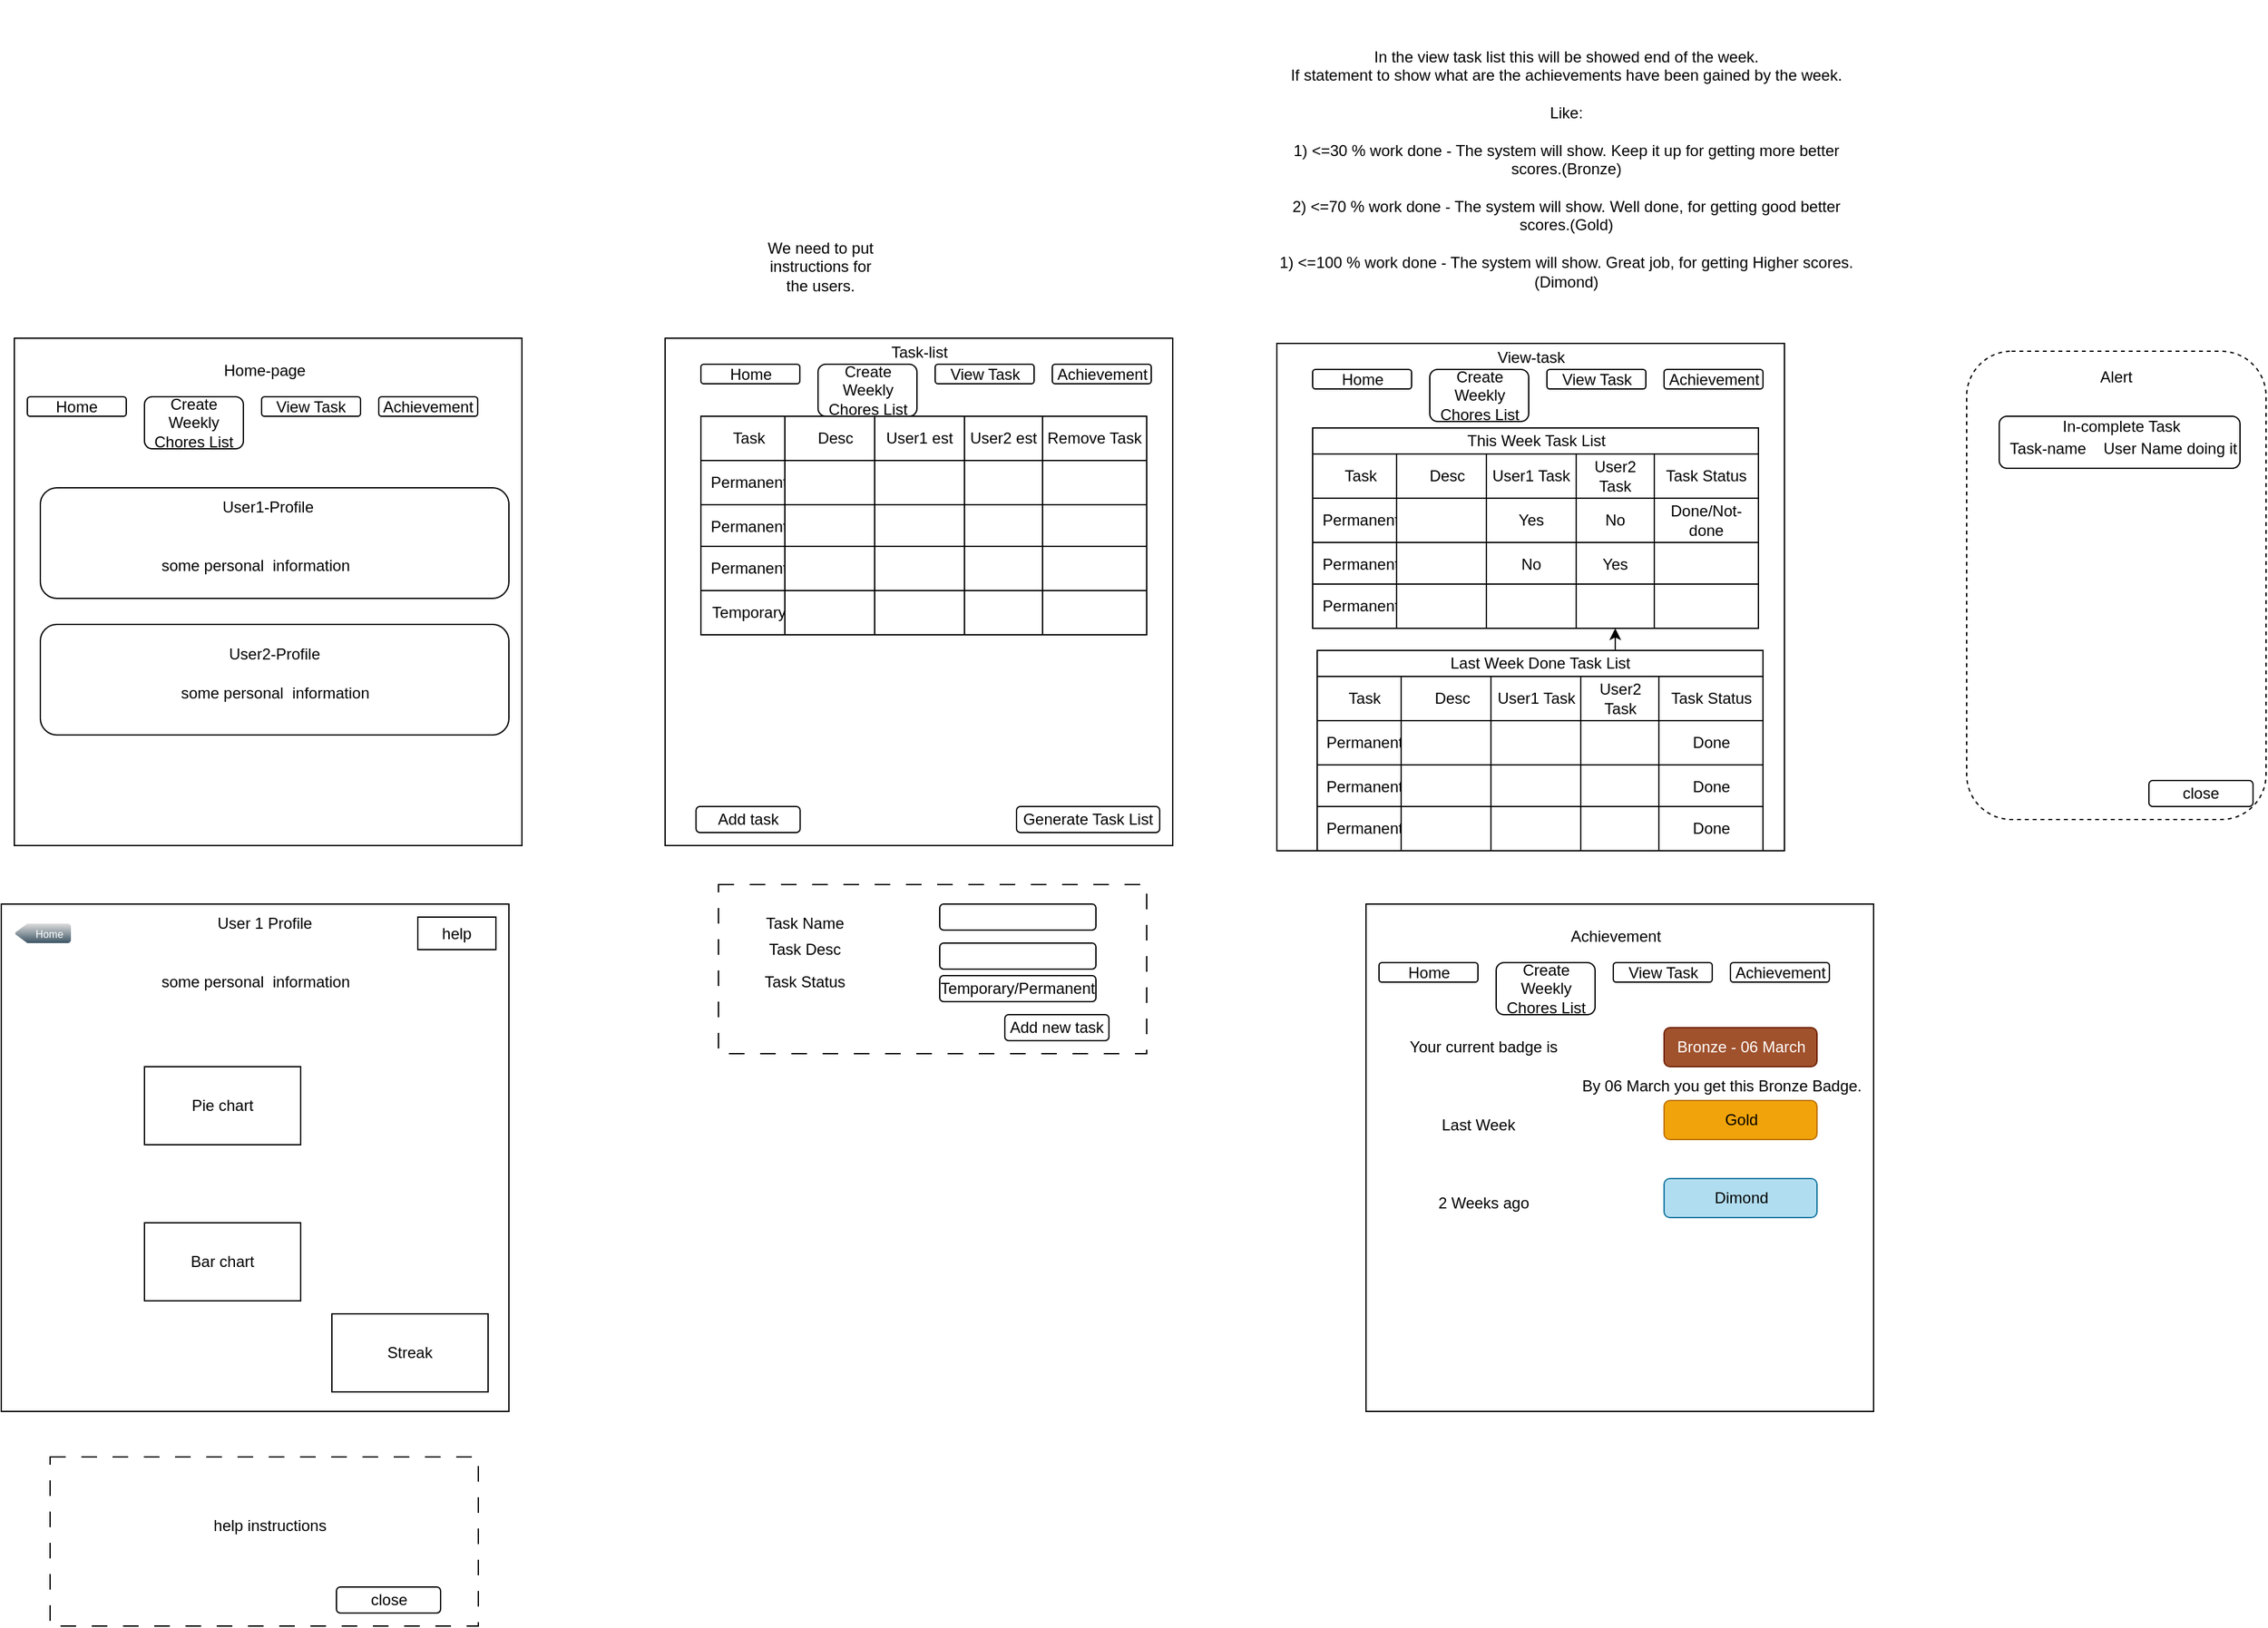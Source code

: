 <mxfile version="21.0.2" type="device"><diagram name="Page-1" id="3wJAoWSOx6QYY3Pvcc9u"><mxGraphModel dx="794" dy="1694" grid="1" gridSize="10" guides="1" tooltips="1" connect="1" arrows="1" fold="1" page="1" pageScale="1" pageWidth="827" pageHeight="1169" math="0" shadow="0"><root><mxCell id="0"/><mxCell id="1" parent="0"/><mxCell id="VqaUVUZdWkBCZ70Wt7m--1" value="" style="whiteSpace=wrap;html=1;aspect=fixed;fontStyle=1" parent="1" vertex="1"><mxGeometry x="160" y="120" width="390" height="390" as="geometry"/></mxCell><mxCell id="VqaUVUZdWkBCZ70Wt7m--2" value="" style="whiteSpace=wrap;html=1;aspect=fixed;" parent="1" vertex="1"><mxGeometry x="660" y="120" width="390" height="390" as="geometry"/></mxCell><mxCell id="VqaUVUZdWkBCZ70Wt7m--3" value="Home-page" style="text;html=1;strokeColor=none;fillColor=none;align=center;verticalAlign=middle;whiteSpace=wrap;rounded=0;" parent="1" vertex="1"><mxGeometry x="304.5" y="130" width="95" height="30" as="geometry"/></mxCell><mxCell id="VqaUVUZdWkBCZ70Wt7m--4" value="Task-list" style="text;html=1;strokeColor=none;fillColor=none;align=center;verticalAlign=middle;whiteSpace=wrap;rounded=0;" parent="1" vertex="1"><mxGeometry x="807.5" y="116" width="95" height="30" as="geometry"/></mxCell><mxCell id="VqaUVUZdWkBCZ70Wt7m--6" value="Task" style="rounded=0;whiteSpace=wrap;html=1;" parent="1" vertex="1"><mxGeometry x="687.5" y="180" width="72.5" height="34" as="geometry"/></mxCell><mxCell id="VqaUVUZdWkBCZ70Wt7m--8" value="Desc" style="rounded=0;whiteSpace=wrap;html=1;" parent="1" vertex="1"><mxGeometry x="752" y="180" width="78" height="34" as="geometry"/></mxCell><mxCell id="VqaUVUZdWkBCZ70Wt7m--9" value="User1 est" style="rounded=0;whiteSpace=wrap;html=1;" parent="1" vertex="1"><mxGeometry x="821" y="180" width="69" height="34" as="geometry"/></mxCell><mxCell id="VqaUVUZdWkBCZ70Wt7m--10" value="User2 est" style="rounded=0;whiteSpace=wrap;html=1;" parent="1" vertex="1"><mxGeometry x="890" y="180" width="60" height="34" as="geometry"/></mxCell><mxCell id="VqaUVUZdWkBCZ70Wt7m--11" value="Remove Task" style="rounded=0;whiteSpace=wrap;html=1;" parent="1" vertex="1"><mxGeometry x="950" y="180" width="80" height="34" as="geometry"/></mxCell><mxCell id="VqaUVUZdWkBCZ70Wt7m--13" value="Permanent" style="rounded=0;whiteSpace=wrap;html=1;" parent="1" vertex="1"><mxGeometry x="687.5" y="214" width="72.5" height="34" as="geometry"/></mxCell><mxCell id="VqaUVUZdWkBCZ70Wt7m--14" value="" style="rounded=0;whiteSpace=wrap;html=1;" parent="1" vertex="1"><mxGeometry x="752" y="214" width="78" height="34" as="geometry"/></mxCell><mxCell id="VqaUVUZdWkBCZ70Wt7m--15" value="" style="rounded=0;whiteSpace=wrap;html=1;" parent="1" vertex="1"><mxGeometry x="821" y="214" width="69" height="34" as="geometry"/></mxCell><mxCell id="VqaUVUZdWkBCZ70Wt7m--16" value="" style="rounded=0;whiteSpace=wrap;html=1;" parent="1" vertex="1"><mxGeometry x="890" y="214" width="60" height="34" as="geometry"/></mxCell><mxCell id="VqaUVUZdWkBCZ70Wt7m--17" value="" style="rounded=0;whiteSpace=wrap;html=1;" parent="1" vertex="1"><mxGeometry x="950" y="214" width="80" height="34" as="geometry"/></mxCell><mxCell id="VqaUVUZdWkBCZ70Wt7m--18" value="Permanent" style="rounded=0;whiteSpace=wrap;html=1;" parent="1" vertex="1"><mxGeometry x="687.5" y="248" width="72.5" height="34" as="geometry"/></mxCell><mxCell id="VqaUVUZdWkBCZ70Wt7m--19" value="" style="rounded=0;whiteSpace=wrap;html=1;" parent="1" vertex="1"><mxGeometry x="752" y="248" width="78" height="34" as="geometry"/></mxCell><mxCell id="VqaUVUZdWkBCZ70Wt7m--20" value="" style="rounded=0;whiteSpace=wrap;html=1;" parent="1" vertex="1"><mxGeometry x="821" y="248" width="69" height="34" as="geometry"/></mxCell><mxCell id="VqaUVUZdWkBCZ70Wt7m--21" value="" style="rounded=0;whiteSpace=wrap;html=1;" parent="1" vertex="1"><mxGeometry x="890" y="248" width="60" height="34" as="geometry"/></mxCell><mxCell id="VqaUVUZdWkBCZ70Wt7m--22" value="" style="rounded=0;whiteSpace=wrap;html=1;" parent="1" vertex="1"><mxGeometry x="950" y="248" width="80" height="34" as="geometry"/></mxCell><mxCell id="VqaUVUZdWkBCZ70Wt7m--23" value="Permanent" style="rounded=0;whiteSpace=wrap;html=1;" parent="1" vertex="1"><mxGeometry x="687.5" y="280" width="72.5" height="34" as="geometry"/></mxCell><mxCell id="VqaUVUZdWkBCZ70Wt7m--24" value="" style="rounded=0;whiteSpace=wrap;html=1;" parent="1" vertex="1"><mxGeometry x="752" y="280" width="78" height="34" as="geometry"/></mxCell><mxCell id="VqaUVUZdWkBCZ70Wt7m--25" value="" style="rounded=0;whiteSpace=wrap;html=1;" parent="1" vertex="1"><mxGeometry x="821" y="280" width="69" height="34" as="geometry"/></mxCell><mxCell id="VqaUVUZdWkBCZ70Wt7m--26" value="" style="rounded=0;whiteSpace=wrap;html=1;" parent="1" vertex="1"><mxGeometry x="890" y="280" width="60" height="34" as="geometry"/></mxCell><mxCell id="VqaUVUZdWkBCZ70Wt7m--27" value="" style="rounded=0;whiteSpace=wrap;html=1;" parent="1" vertex="1"><mxGeometry x="950" y="280" width="80" height="34" as="geometry"/></mxCell><mxCell id="VqaUVUZdWkBCZ70Wt7m--28" value="" style="shape=image;html=1;verticalAlign=top;verticalLabelPosition=bottom;labelBackgroundColor=#ffffff;imageAspect=0;aspect=fixed;image=https://cdn4.iconfinder.com/data/icons/essentials-74/24/013_-_Trash-128.png" parent="1" vertex="1"><mxGeometry x="976" y="217" width="28" height="28" as="geometry"/></mxCell><mxCell id="VqaUVUZdWkBCZ70Wt7m--29" value="Add task" style="rounded=1;whiteSpace=wrap;html=1;" parent="1" vertex="1"><mxGeometry x="683.75" y="480" width="80" height="20" as="geometry"/></mxCell><mxCell id="VqaUVUZdWkBCZ70Wt7m--37" value="" style="rounded=0;whiteSpace=wrap;html=1;dashed=1;dashPattern=12 12;" parent="1" vertex="1"><mxGeometry x="701" y="540" width="329" height="130" as="geometry"/></mxCell><mxCell id="VqaUVUZdWkBCZ70Wt7m--35" value="" style="rounded=1;whiteSpace=wrap;html=1;" parent="1" vertex="1"><mxGeometry x="871" y="585" width="120" height="20" as="geometry"/></mxCell><mxCell id="VqaUVUZdWkBCZ70Wt7m--34" value="" style="rounded=1;whiteSpace=wrap;html=1;" parent="1" vertex="1"><mxGeometry x="871" y="555" width="120" height="20" as="geometry"/></mxCell><mxCell id="VqaUVUZdWkBCZ70Wt7m--32" value="Task Name" style="text;html=1;strokeColor=none;fillColor=none;align=center;verticalAlign=middle;whiteSpace=wrap;rounded=0;" parent="1" vertex="1"><mxGeometry x="711" y="555" width="112.5" height="30" as="geometry"/></mxCell><mxCell id="VqaUVUZdWkBCZ70Wt7m--36" value="Task Desc" style="text;html=1;strokeColor=none;fillColor=none;align=center;verticalAlign=middle;whiteSpace=wrap;rounded=0;" parent="1" vertex="1"><mxGeometry x="711" y="575" width="112.5" height="30" as="geometry"/></mxCell><mxCell id="VqaUVUZdWkBCZ70Wt7m--38" value="Add new task" style="rounded=1;whiteSpace=wrap;html=1;" parent="1" vertex="1"><mxGeometry x="921" y="640" width="80" height="20" as="geometry"/></mxCell><mxCell id="VqaUVUZdWkBCZ70Wt7m--39" value="Temporary" style="rounded=0;whiteSpace=wrap;html=1;" parent="1" vertex="1"><mxGeometry x="687.5" y="314" width="72.5" height="34" as="geometry"/></mxCell><mxCell id="VqaUVUZdWkBCZ70Wt7m--40" value="" style="rounded=0;whiteSpace=wrap;html=1;" parent="1" vertex="1"><mxGeometry x="752" y="314" width="78" height="34" as="geometry"/></mxCell><mxCell id="VqaUVUZdWkBCZ70Wt7m--41" value="" style="rounded=0;whiteSpace=wrap;html=1;" parent="1" vertex="1"><mxGeometry x="821" y="314" width="69" height="34" as="geometry"/></mxCell><mxCell id="VqaUVUZdWkBCZ70Wt7m--42" value="" style="rounded=0;whiteSpace=wrap;html=1;" parent="1" vertex="1"><mxGeometry x="890" y="314" width="60" height="34" as="geometry"/></mxCell><mxCell id="VqaUVUZdWkBCZ70Wt7m--43" value="" style="rounded=0;whiteSpace=wrap;html=1;" parent="1" vertex="1"><mxGeometry x="950" y="314" width="80" height="34" as="geometry"/></mxCell><mxCell id="VqaUVUZdWkBCZ70Wt7m--44" value="Generate Task List" style="rounded=1;whiteSpace=wrap;html=1;" parent="1" vertex="1"><mxGeometry x="930" y="480" width="110" height="20" as="geometry"/></mxCell><mxCell id="VqaUVUZdWkBCZ70Wt7m--47" value="Home" style="rounded=1;whiteSpace=wrap;html=1;" parent="1" vertex="1"><mxGeometry x="170" y="165" width="76" height="15" as="geometry"/></mxCell><mxCell id="VqaUVUZdWkBCZ70Wt7m--48" value="Create Weekly Chores List" style="rounded=1;whiteSpace=wrap;html=1;" parent="1" vertex="1"><mxGeometry x="260" y="165" width="76" height="40" as="geometry"/></mxCell><mxCell id="VqaUVUZdWkBCZ70Wt7m--49" value="View Task" style="rounded=1;whiteSpace=wrap;html=1;" parent="1" vertex="1"><mxGeometry x="350" y="165" width="76" height="15" as="geometry"/></mxCell><mxCell id="VqaUVUZdWkBCZ70Wt7m--50" value="Achievement" style="rounded=1;whiteSpace=wrap;html=1;" parent="1" vertex="1"><mxGeometry x="440" y="165" width="76" height="15" as="geometry"/></mxCell><mxCell id="VqaUVUZdWkBCZ70Wt7m--52" value="Home" style="rounded=1;whiteSpace=wrap;html=1;" parent="1" vertex="1"><mxGeometry x="687.5" y="140" width="76" height="15" as="geometry"/></mxCell><mxCell id="VqaUVUZdWkBCZ70Wt7m--53" value="Create Weekly Chores List" style="rounded=1;whiteSpace=wrap;html=1;" parent="1" vertex="1"><mxGeometry x="777.5" y="140" width="76" height="40" as="geometry"/></mxCell><mxCell id="VqaUVUZdWkBCZ70Wt7m--54" value="View Task" style="rounded=1;whiteSpace=wrap;html=1;" parent="1" vertex="1"><mxGeometry x="867.5" y="140" width="76" height="15" as="geometry"/></mxCell><mxCell id="VqaUVUZdWkBCZ70Wt7m--55" value="Achievement" style="rounded=1;whiteSpace=wrap;html=1;" parent="1" vertex="1"><mxGeometry x="957.5" y="140" width="76" height="15" as="geometry"/></mxCell><mxCell id="VqaUVUZdWkBCZ70Wt7m--56" value="Task Status" style="text;html=1;strokeColor=none;fillColor=none;align=center;verticalAlign=middle;whiteSpace=wrap;rounded=0;" parent="1" vertex="1"><mxGeometry x="711" y="600" width="112.5" height="30" as="geometry"/></mxCell><mxCell id="VqaUVUZdWkBCZ70Wt7m--57" value="Temporary/Permanent" style="rounded=1;whiteSpace=wrap;html=1;" parent="1" vertex="1"><mxGeometry x="871" y="610" width="120" height="20" as="geometry"/></mxCell><mxCell id="VqaUVUZdWkBCZ70Wt7m--58" value="" style="rounded=1;whiteSpace=wrap;html=1;" parent="1" vertex="1"><mxGeometry x="180" y="235" width="360" height="85" as="geometry"/></mxCell><mxCell id="VqaUVUZdWkBCZ70Wt7m--59" value="User1-Profile" style="text;html=1;strokeColor=none;fillColor=none;align=center;verticalAlign=middle;whiteSpace=wrap;rounded=0;" parent="1" vertex="1"><mxGeometry x="311" y="235" width="88" height="30" as="geometry"/></mxCell><mxCell id="VqaUVUZdWkBCZ70Wt7m--60" value="" style="rounded=1;whiteSpace=wrap;html=1;" parent="1" vertex="1"><mxGeometry x="180" y="340" width="360" height="85" as="geometry"/></mxCell><mxCell id="VqaUVUZdWkBCZ70Wt7m--61" value="User2-Profile" style="text;html=1;strokeColor=none;fillColor=none;align=center;verticalAlign=middle;whiteSpace=wrap;rounded=0;" parent="1" vertex="1"><mxGeometry x="316" y="348" width="88" height="30" as="geometry"/></mxCell><mxCell id="VqaUVUZdWkBCZ70Wt7m--62" value="some personal&amp;nbsp; information" style="text;html=1;strokeColor=none;fillColor=none;align=center;verticalAlign=middle;whiteSpace=wrap;rounded=0;" parent="1" vertex="1"><mxGeometry x="251" y="280" width="189" height="30" as="geometry"/></mxCell><mxCell id="VqaUVUZdWkBCZ70Wt7m--63" value="some personal&amp;nbsp; information" style="text;html=1;strokeColor=none;fillColor=none;align=center;verticalAlign=middle;whiteSpace=wrap;rounded=0;" parent="1" vertex="1"><mxGeometry x="265.5" y="378" width="189" height="30" as="geometry"/></mxCell><mxCell id="VqaUVUZdWkBCZ70Wt7m--65" value="" style="whiteSpace=wrap;html=1;aspect=fixed;" parent="1" vertex="1"><mxGeometry x="150" y="555" width="390" height="390" as="geometry"/></mxCell><mxCell id="VqaUVUZdWkBCZ70Wt7m--66" value="User 1 Profile" style="text;html=1;strokeColor=none;fillColor=none;align=center;verticalAlign=middle;whiteSpace=wrap;rounded=0;" parent="1" vertex="1"><mxGeometry x="304.5" y="555" width="95" height="30" as="geometry"/></mxCell><mxCell id="VqaUVUZdWkBCZ70Wt7m--67" value="Home" style="strokeWidth=1;html=1;shadow=0;dashed=0;shape=mxgraph.ios.iButtonBack;strokeColor=#444444;fontColor=#ffffff;buttonText=;fontSize=8;fillColor=#dddddd;fillColor2=#3D5565;spacingLeft=10;whiteSpace=wrap;align=center;sketch=0;" parent="1" vertex="1"><mxGeometry x="160" y="570" width="43.5" height="15" as="geometry"/></mxCell><mxCell id="VqaUVUZdWkBCZ70Wt7m--69" value="some personal&amp;nbsp; information" style="text;html=1;strokeColor=none;fillColor=none;align=center;verticalAlign=middle;whiteSpace=wrap;rounded=0;" parent="1" vertex="1"><mxGeometry x="251" y="600" width="189" height="30" as="geometry"/></mxCell><mxCell id="VqaUVUZdWkBCZ70Wt7m--70" value="Pie chart" style="rounded=0;whiteSpace=wrap;html=1;" parent="1" vertex="1"><mxGeometry x="260" y="680" width="120" height="60" as="geometry"/></mxCell><mxCell id="VqaUVUZdWkBCZ70Wt7m--71" value="Bar chart" style="rounded=0;whiteSpace=wrap;html=1;" parent="1" vertex="1"><mxGeometry x="260" y="800" width="120" height="60" as="geometry"/></mxCell><mxCell id="VqaUVUZdWkBCZ70Wt7m--72" value="" style="rounded=0;whiteSpace=wrap;html=1;dashed=1;dashPattern=12 12;" parent="1" vertex="1"><mxGeometry x="187.5" y="980" width="329" height="130" as="geometry"/></mxCell><mxCell id="VqaUVUZdWkBCZ70Wt7m--75" value="help instructions" style="text;html=1;strokeColor=none;fillColor=none;align=center;verticalAlign=middle;whiteSpace=wrap;rounded=0;" parent="1" vertex="1"><mxGeometry x="197.5" y="995" width="317.25" height="75" as="geometry"/></mxCell><mxCell id="VqaUVUZdWkBCZ70Wt7m--77" value="close" style="rounded=1;whiteSpace=wrap;html=1;" parent="1" vertex="1"><mxGeometry x="407.5" y="1080" width="80" height="20" as="geometry"/></mxCell><mxCell id="VqaUVUZdWkBCZ70Wt7m--81" value="help" style="rounded=0;whiteSpace=wrap;html=1;" parent="1" vertex="1"><mxGeometry x="470" y="565" width="60" height="25" as="geometry"/></mxCell><mxCell id="VqaUVUZdWkBCZ70Wt7m--82" value="" style="whiteSpace=wrap;html=1;aspect=fixed;" parent="1" vertex="1"><mxGeometry x="1130" y="124" width="390" height="390" as="geometry"/></mxCell><mxCell id="VqaUVUZdWkBCZ70Wt7m--83" value="View-task" style="text;html=1;strokeColor=none;fillColor=none;align=center;verticalAlign=middle;whiteSpace=wrap;rounded=0;" parent="1" vertex="1"><mxGeometry x="1277.5" y="120" width="95" height="30" as="geometry"/></mxCell><mxCell id="VqaUVUZdWkBCZ70Wt7m--84" value="Task" style="rounded=0;whiteSpace=wrap;html=1;" parent="1" vertex="1"><mxGeometry x="1157.5" y="209" width="72.5" height="34" as="geometry"/></mxCell><mxCell id="VqaUVUZdWkBCZ70Wt7m--85" value="Desc" style="rounded=0;whiteSpace=wrap;html=1;" parent="1" vertex="1"><mxGeometry x="1222" y="209" width="78" height="34" as="geometry"/></mxCell><mxCell id="VqaUVUZdWkBCZ70Wt7m--86" value="User1 Task" style="rounded=0;whiteSpace=wrap;html=1;" parent="1" vertex="1"><mxGeometry x="1291" y="209" width="69" height="34" as="geometry"/></mxCell><mxCell id="VqaUVUZdWkBCZ70Wt7m--87" value="User2 Task" style="rounded=0;whiteSpace=wrap;html=1;" parent="1" vertex="1"><mxGeometry x="1360" y="209" width="60" height="34" as="geometry"/></mxCell><mxCell id="VqaUVUZdWkBCZ70Wt7m--88" value="Task Status" style="rounded=0;whiteSpace=wrap;html=1;" parent="1" vertex="1"><mxGeometry x="1420" y="209" width="80" height="34" as="geometry"/></mxCell><mxCell id="VqaUVUZdWkBCZ70Wt7m--89" value="Permanent" style="rounded=0;whiteSpace=wrap;html=1;" parent="1" vertex="1"><mxGeometry x="1157.5" y="243" width="72.5" height="34" as="geometry"/></mxCell><mxCell id="VqaUVUZdWkBCZ70Wt7m--90" value="" style="rounded=0;whiteSpace=wrap;html=1;" parent="1" vertex="1"><mxGeometry x="1222" y="243" width="78" height="34" as="geometry"/></mxCell><mxCell id="VqaUVUZdWkBCZ70Wt7m--91" value="Yes" style="rounded=0;whiteSpace=wrap;html=1;" parent="1" vertex="1"><mxGeometry x="1291" y="243" width="69" height="34" as="geometry"/></mxCell><mxCell id="VqaUVUZdWkBCZ70Wt7m--92" value="No" style="rounded=0;whiteSpace=wrap;html=1;" parent="1" vertex="1"><mxGeometry x="1360" y="243" width="60" height="34" as="geometry"/></mxCell><mxCell id="VqaUVUZdWkBCZ70Wt7m--93" value="Done/Not-done" style="rounded=0;whiteSpace=wrap;html=1;" parent="1" vertex="1"><mxGeometry x="1420" y="243" width="80" height="34" as="geometry"/></mxCell><mxCell id="VqaUVUZdWkBCZ70Wt7m--94" value="Permanent" style="rounded=0;whiteSpace=wrap;html=1;" parent="1" vertex="1"><mxGeometry x="1157.5" y="277" width="72.5" height="34" as="geometry"/></mxCell><mxCell id="VqaUVUZdWkBCZ70Wt7m--95" value="" style="rounded=0;whiteSpace=wrap;html=1;" parent="1" vertex="1"><mxGeometry x="1222" y="277" width="78" height="34" as="geometry"/></mxCell><mxCell id="VqaUVUZdWkBCZ70Wt7m--96" value="No" style="rounded=0;whiteSpace=wrap;html=1;" parent="1" vertex="1"><mxGeometry x="1291" y="277" width="69" height="34" as="geometry"/></mxCell><mxCell id="VqaUVUZdWkBCZ70Wt7m--97" value="Yes" style="rounded=0;whiteSpace=wrap;html=1;" parent="1" vertex="1"><mxGeometry x="1360" y="277" width="60" height="34" as="geometry"/></mxCell><mxCell id="VqaUVUZdWkBCZ70Wt7m--98" value="" style="rounded=0;whiteSpace=wrap;html=1;" parent="1" vertex="1"><mxGeometry x="1420" y="277" width="80" height="34" as="geometry"/></mxCell><mxCell id="VqaUVUZdWkBCZ70Wt7m--99" value="Permanent" style="rounded=0;whiteSpace=wrap;html=1;" parent="1" vertex="1"><mxGeometry x="1157.5" y="309" width="72.5" height="34" as="geometry"/></mxCell><mxCell id="VqaUVUZdWkBCZ70Wt7m--100" value="" style="rounded=0;whiteSpace=wrap;html=1;" parent="1" vertex="1"><mxGeometry x="1222" y="309" width="78" height="34" as="geometry"/></mxCell><mxCell id="VqaUVUZdWkBCZ70Wt7m--101" value="" style="rounded=0;whiteSpace=wrap;html=1;" parent="1" vertex="1"><mxGeometry x="1291" y="309" width="69" height="34" as="geometry"/></mxCell><mxCell id="VqaUVUZdWkBCZ70Wt7m--102" value="" style="rounded=0;whiteSpace=wrap;html=1;" parent="1" vertex="1"><mxGeometry x="1360" y="309" width="60" height="34" as="geometry"/></mxCell><mxCell id="VqaUVUZdWkBCZ70Wt7m--103" value="" style="rounded=0;whiteSpace=wrap;html=1;" parent="1" vertex="1"><mxGeometry x="1420" y="309" width="80" height="34" as="geometry"/></mxCell><mxCell id="VqaUVUZdWkBCZ70Wt7m--112" value="Home" style="rounded=1;whiteSpace=wrap;html=1;" parent="1" vertex="1"><mxGeometry x="1157.5" y="144" width="76" height="15" as="geometry"/></mxCell><mxCell id="VqaUVUZdWkBCZ70Wt7m--113" value="Create Weekly Chores List" style="rounded=1;whiteSpace=wrap;html=1;" parent="1" vertex="1"><mxGeometry x="1247.5" y="144" width="76" height="40" as="geometry"/></mxCell><mxCell id="VqaUVUZdWkBCZ70Wt7m--114" value="View Task" style="rounded=1;whiteSpace=wrap;html=1;" parent="1" vertex="1"><mxGeometry x="1337.5" y="144" width="76" height="15" as="geometry"/></mxCell><mxCell id="VqaUVUZdWkBCZ70Wt7m--115" value="Achievement" style="rounded=1;whiteSpace=wrap;html=1;" parent="1" vertex="1"><mxGeometry x="1427.5" y="144" width="76" height="15" as="geometry"/></mxCell><mxCell id="VqaUVUZdWkBCZ70Wt7m--116" value="" style="shape=image;html=1;verticalAlign=top;verticalLabelPosition=bottom;labelBackgroundColor=#ffffff;imageAspect=0;aspect=fixed;image=https://cdn4.iconfinder.com/data/icons/48-bubbles/48/43.Bell-128.png" parent="1" vertex="1"><mxGeometry x="1500" y="127.25" width="15.5" height="15.5" as="geometry"/></mxCell><mxCell id="VqaUVUZdWkBCZ70Wt7m--117" value="This Week Task List" style="rounded=0;whiteSpace=wrap;html=1;" parent="1" vertex="1"><mxGeometry x="1157.5" y="189" width="342.5" height="20" as="geometry"/></mxCell><mxCell id="VqaUVUZdWkBCZ70Wt7m--118" value="Task" style="rounded=0;whiteSpace=wrap;html=1;" parent="1" vertex="1"><mxGeometry x="1161" y="380" width="72.5" height="34" as="geometry"/></mxCell><mxCell id="VqaUVUZdWkBCZ70Wt7m--119" value="Desc" style="rounded=0;whiteSpace=wrap;html=1;" parent="1" vertex="1"><mxGeometry x="1225.5" y="380" width="78" height="34" as="geometry"/></mxCell><mxCell id="VqaUVUZdWkBCZ70Wt7m--139" value="" style="edgeStyle=orthogonalEdgeStyle;rounded=0;orthogonalLoop=1;jettySize=auto;html=1;" parent="1" source="VqaUVUZdWkBCZ70Wt7m--120" target="VqaUVUZdWkBCZ70Wt7m--102" edge="1"><mxGeometry relative="1" as="geometry"/></mxCell><mxCell id="VqaUVUZdWkBCZ70Wt7m--120" value="User1 Task" style="rounded=0;whiteSpace=wrap;html=1;" parent="1" vertex="1"><mxGeometry x="1294.5" y="380" width="69" height="34" as="geometry"/></mxCell><mxCell id="VqaUVUZdWkBCZ70Wt7m--121" value="User2 Task" style="rounded=0;whiteSpace=wrap;html=1;" parent="1" vertex="1"><mxGeometry x="1363.5" y="380" width="60" height="34" as="geometry"/></mxCell><mxCell id="VqaUVUZdWkBCZ70Wt7m--122" value="Task Status" style="rounded=0;whiteSpace=wrap;html=1;" parent="1" vertex="1"><mxGeometry x="1423.5" y="380" width="80" height="34" as="geometry"/></mxCell><mxCell id="VqaUVUZdWkBCZ70Wt7m--123" value="Permanent" style="rounded=0;whiteSpace=wrap;html=1;" parent="1" vertex="1"><mxGeometry x="1161" y="414" width="72.5" height="34" as="geometry"/></mxCell><mxCell id="VqaUVUZdWkBCZ70Wt7m--124" value="" style="rounded=0;whiteSpace=wrap;html=1;" parent="1" vertex="1"><mxGeometry x="1225.5" y="414" width="78" height="34" as="geometry"/></mxCell><mxCell id="VqaUVUZdWkBCZ70Wt7m--125" value="" style="rounded=0;whiteSpace=wrap;html=1;" parent="1" vertex="1"><mxGeometry x="1294.5" y="414" width="69" height="34" as="geometry"/></mxCell><mxCell id="VqaUVUZdWkBCZ70Wt7m--126" value="" style="rounded=0;whiteSpace=wrap;html=1;" parent="1" vertex="1"><mxGeometry x="1363.5" y="414" width="60" height="34" as="geometry"/></mxCell><mxCell id="VqaUVUZdWkBCZ70Wt7m--127" value="Done" style="rounded=0;whiteSpace=wrap;html=1;" parent="1" vertex="1"><mxGeometry x="1423.5" y="414" width="80" height="34" as="geometry"/></mxCell><mxCell id="VqaUVUZdWkBCZ70Wt7m--128" value="Permanent" style="rounded=0;whiteSpace=wrap;html=1;" parent="1" vertex="1"><mxGeometry x="1161" y="448" width="72.5" height="34" as="geometry"/></mxCell><mxCell id="VqaUVUZdWkBCZ70Wt7m--129" value="" style="rounded=0;whiteSpace=wrap;html=1;" parent="1" vertex="1"><mxGeometry x="1225.5" y="448" width="78" height="34" as="geometry"/></mxCell><mxCell id="VqaUVUZdWkBCZ70Wt7m--130" value="" style="rounded=0;whiteSpace=wrap;html=1;" parent="1" vertex="1"><mxGeometry x="1294.5" y="448" width="69" height="34" as="geometry"/></mxCell><mxCell id="VqaUVUZdWkBCZ70Wt7m--131" value="" style="rounded=0;whiteSpace=wrap;html=1;" parent="1" vertex="1"><mxGeometry x="1363.5" y="448" width="60" height="34" as="geometry"/></mxCell><mxCell id="VqaUVUZdWkBCZ70Wt7m--132" value="Done" style="rounded=0;whiteSpace=wrap;html=1;" parent="1" vertex="1"><mxGeometry x="1423.5" y="448" width="80" height="34" as="geometry"/></mxCell><mxCell id="VqaUVUZdWkBCZ70Wt7m--133" value="Permanent" style="rounded=0;whiteSpace=wrap;html=1;" parent="1" vertex="1"><mxGeometry x="1161" y="480" width="72.5" height="34" as="geometry"/></mxCell><mxCell id="VqaUVUZdWkBCZ70Wt7m--134" value="" style="rounded=0;whiteSpace=wrap;html=1;" parent="1" vertex="1"><mxGeometry x="1225.5" y="480" width="78" height="34" as="geometry"/></mxCell><mxCell id="VqaUVUZdWkBCZ70Wt7m--135" value="" style="rounded=0;whiteSpace=wrap;html=1;" parent="1" vertex="1"><mxGeometry x="1294.5" y="480" width="69" height="34" as="geometry"/></mxCell><mxCell id="VqaUVUZdWkBCZ70Wt7m--136" value="" style="rounded=0;whiteSpace=wrap;html=1;" parent="1" vertex="1"><mxGeometry x="1363.5" y="480" width="60" height="34" as="geometry"/></mxCell><mxCell id="VqaUVUZdWkBCZ70Wt7m--137" value="Done" style="rounded=0;whiteSpace=wrap;html=1;" parent="1" vertex="1"><mxGeometry x="1423.5" y="480" width="80" height="34" as="geometry"/></mxCell><mxCell id="VqaUVUZdWkBCZ70Wt7m--138" value="Last Week Done Task List" style="rounded=0;whiteSpace=wrap;html=1;" parent="1" vertex="1"><mxGeometry x="1161" y="360" width="342.5" height="20" as="geometry"/></mxCell><mxCell id="VqaUVUZdWkBCZ70Wt7m--141" value="" style="whiteSpace=wrap;html=1;aspect=fixed;fontStyle=1" parent="1" vertex="1"><mxGeometry x="1198.5" y="555" width="390" height="390" as="geometry"/></mxCell><mxCell id="VqaUVUZdWkBCZ70Wt7m--142" value="Achievement" style="text;html=1;strokeColor=none;fillColor=none;align=center;verticalAlign=middle;whiteSpace=wrap;rounded=0;" parent="1" vertex="1"><mxGeometry x="1343" y="565" width="95" height="30" as="geometry"/></mxCell><mxCell id="VqaUVUZdWkBCZ70Wt7m--143" value="Home" style="rounded=1;whiteSpace=wrap;html=1;" parent="1" vertex="1"><mxGeometry x="1208.5" y="600" width="76" height="15" as="geometry"/></mxCell><mxCell id="VqaUVUZdWkBCZ70Wt7m--144" value="Create Weekly Chores List" style="rounded=1;whiteSpace=wrap;html=1;" parent="1" vertex="1"><mxGeometry x="1298.5" y="600" width="76" height="40" as="geometry"/></mxCell><mxCell id="VqaUVUZdWkBCZ70Wt7m--145" value="View Task" style="rounded=1;whiteSpace=wrap;html=1;" parent="1" vertex="1"><mxGeometry x="1388.5" y="600" width="76" height="15" as="geometry"/></mxCell><mxCell id="VqaUVUZdWkBCZ70Wt7m--146" value="Achievement" style="rounded=1;whiteSpace=wrap;html=1;" parent="1" vertex="1"><mxGeometry x="1478.5" y="600" width="76" height="15" as="geometry"/></mxCell><mxCell id="VqaUVUZdWkBCZ70Wt7m--153" value="" style="rounded=1;whiteSpace=wrap;html=1;dashed=1;" parent="1" vertex="1"><mxGeometry x="1660" y="130" width="230" height="360" as="geometry"/></mxCell><mxCell id="VqaUVUZdWkBCZ70Wt7m--154" value="Alert" style="text;html=1;strokeColor=none;fillColor=none;align=center;verticalAlign=middle;whiteSpace=wrap;rounded=0;" parent="1" vertex="1"><mxGeometry x="1745" y="135" width="60" height="30" as="geometry"/></mxCell><mxCell id="VqaUVUZdWkBCZ70Wt7m--155" value="" style="rounded=1;whiteSpace=wrap;html=1;" parent="1" vertex="1"><mxGeometry x="1685" y="180" width="185" height="40" as="geometry"/></mxCell><mxCell id="VqaUVUZdWkBCZ70Wt7m--156" value="In-complete Task" style="text;html=1;strokeColor=none;fillColor=none;align=center;verticalAlign=middle;whiteSpace=wrap;rounded=0;" parent="1" vertex="1"><mxGeometry x="1724" y="173" width="110" height="30" as="geometry"/></mxCell><mxCell id="VqaUVUZdWkBCZ70Wt7m--157" value="Task-name" style="text;html=1;strokeColor=none;fillColor=none;align=center;verticalAlign=middle;whiteSpace=wrap;rounded=0;" parent="1" vertex="1"><mxGeometry x="1685" y="190" width="75" height="30" as="geometry"/></mxCell><mxCell id="VqaUVUZdWkBCZ70Wt7m--158" value="User Name doing it" style="text;html=1;strokeColor=none;fillColor=none;align=center;verticalAlign=middle;whiteSpace=wrap;rounded=0;" parent="1" vertex="1"><mxGeometry x="1764" y="190" width="105" height="30" as="geometry"/></mxCell><mxCell id="VqaUVUZdWkBCZ70Wt7m--159" value="close" style="rounded=1;whiteSpace=wrap;html=1;" parent="1" vertex="1"><mxGeometry x="1800" y="460" width="80" height="20" as="geometry"/></mxCell><mxCell id="VqaUVUZdWkBCZ70Wt7m--160" value="Streak" style="rounded=0;whiteSpace=wrap;html=1;" parent="1" vertex="1"><mxGeometry x="404" y="870" width="120" height="60" as="geometry"/></mxCell><mxCell id="XX2jFR_vDhJVu820eyDR-1" value="We need to put instructions for the users." style="text;html=1;strokeColor=none;fillColor=none;align=center;verticalAlign=middle;whiteSpace=wrap;rounded=0;" vertex="1" parent="1"><mxGeometry x="732" y="50" width="95" height="30" as="geometry"/></mxCell><mxCell id="XX2jFR_vDhJVu820eyDR-2" value="In the view task list this will be showed end of the week.&lt;br&gt;If statement to show what are the achievements have been gained by the week.&lt;br&gt;&lt;br&gt;Like:&lt;br&gt;&lt;br&gt;1) &amp;lt;=30 % work done - The system will show. Keep it up for getting more better scores.(Bronze)&lt;br&gt;&lt;br&gt;2) &amp;lt;=70 % work done - The system will show. Well done, for getting good better scores.(Gold)&lt;br&gt;&lt;br&gt;1) &amp;lt;=100 % work done - The system will show. Great job, for getting Higher scores.(Dimond)" style="text;html=1;strokeColor=none;fillColor=none;align=center;verticalAlign=middle;whiteSpace=wrap;rounded=0;" vertex="1" parent="1"><mxGeometry x="1130" y="-140" width="444.5" height="260" as="geometry"/></mxCell><mxCell id="XX2jFR_vDhJVu820eyDR-3" value="Your current badge is" style="text;html=1;strokeColor=none;fillColor=none;align=center;verticalAlign=middle;whiteSpace=wrap;rounded=0;" vertex="1" parent="1"><mxGeometry x="1198.5" y="650" width="180" height="30" as="geometry"/></mxCell><mxCell id="XX2jFR_vDhJVu820eyDR-4" value="Bronze - 06 March" style="rounded=1;whiteSpace=wrap;html=1;fillColor=#a0522d;fontColor=#ffffff;strokeColor=#6D1F00;" vertex="1" parent="1"><mxGeometry x="1427.5" y="650" width="117.5" height="30" as="geometry"/></mxCell><mxCell id="XX2jFR_vDhJVu820eyDR-5" value="Last Week" style="text;html=1;strokeColor=none;fillColor=none;align=center;verticalAlign=middle;whiteSpace=wrap;rounded=0;" vertex="1" parent="1"><mxGeometry x="1194.5" y="710" width="180" height="30" as="geometry"/></mxCell><mxCell id="XX2jFR_vDhJVu820eyDR-6" value="Gold" style="rounded=1;whiteSpace=wrap;html=1;fillColor=#f0a30a;fontColor=#000000;strokeColor=#BD7000;" vertex="1" parent="1"><mxGeometry x="1427.5" y="706" width="117.5" height="30" as="geometry"/></mxCell><mxCell id="XX2jFR_vDhJVu820eyDR-7" value="2 Weeks ago" style="text;html=1;strokeColor=none;fillColor=none;align=center;verticalAlign=middle;whiteSpace=wrap;rounded=0;" vertex="1" parent="1"><mxGeometry x="1198.5" y="770" width="180" height="30" as="geometry"/></mxCell><mxCell id="XX2jFR_vDhJVu820eyDR-8" value="Dimond" style="rounded=1;whiteSpace=wrap;html=1;fillColor=#b1ddf0;strokeColor=#10739e;" vertex="1" parent="1"><mxGeometry x="1427.5" y="766" width="117.5" height="30" as="geometry"/></mxCell><mxCell id="XX2jFR_vDhJVu820eyDR-9" value="By 06 March you get this Bronze Badge." style="text;html=1;strokeColor=none;fillColor=none;align=center;verticalAlign=middle;whiteSpace=wrap;rounded=0;" vertex="1" parent="1"><mxGeometry x="1360" y="680" width="223.75" height="30" as="geometry"/></mxCell></root></mxGraphModel></diagram></mxfile>